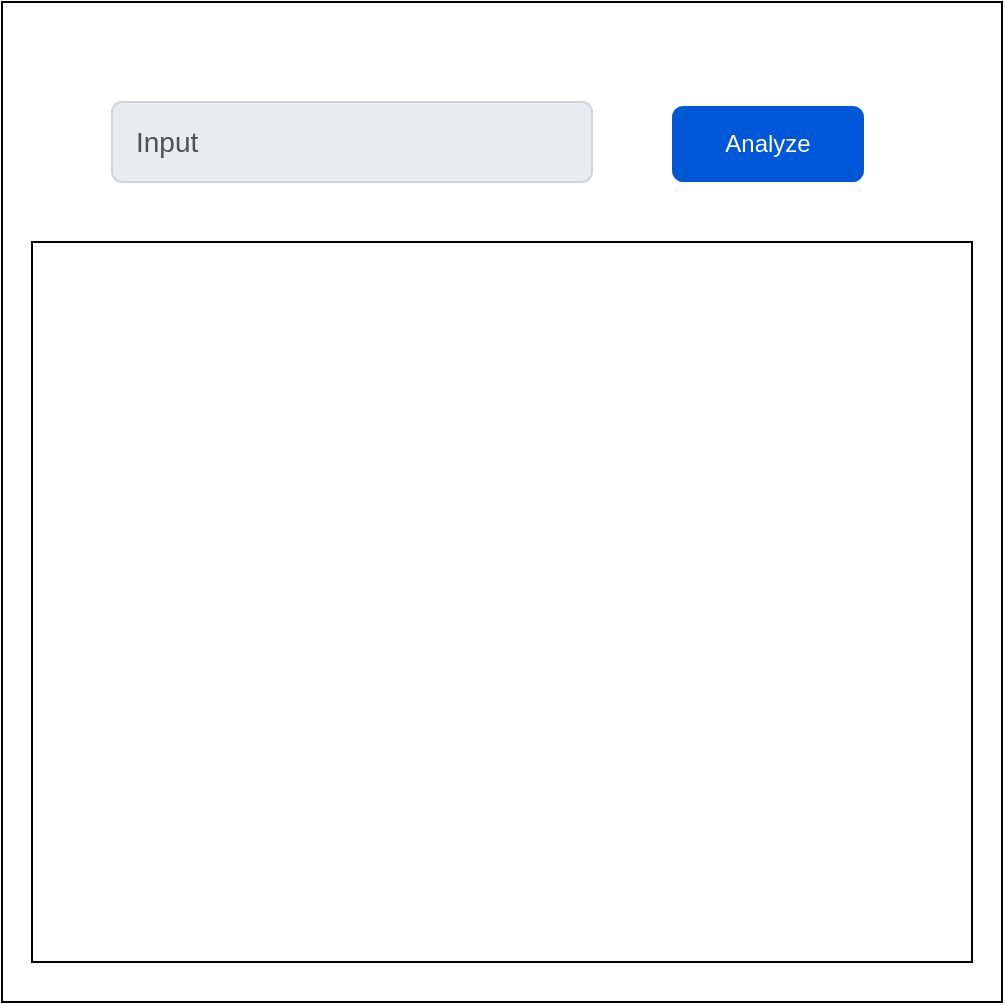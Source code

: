 <mxfile version="27.1.1">
  <diagram name="Page-1" id="MoIeKUgOLPPLCXclIBPo">
    <mxGraphModel dx="1665" dy="751" grid="1" gridSize="10" guides="1" tooltips="1" connect="1" arrows="1" fold="1" page="1" pageScale="1" pageWidth="850" pageHeight="1100" math="0" shadow="0">
      <root>
        <mxCell id="0" />
        <mxCell id="1" parent="0" />
        <mxCell id="cGIybsgIibxSpS73DnJ3-1" value="" style="rounded=0;whiteSpace=wrap;html=1;" parent="1" vertex="1">
          <mxGeometry x="175" y="120" width="500" height="500" as="geometry" />
        </mxCell>
        <mxCell id="Oo1EbremjdxvIjh_2R_P-1" value="Input" style="html=1;shadow=0;dashed=0;shape=mxgraph.bootstrap.rrect;rSize=5;strokeColor=#CED4DA;strokeWidth=1;fillColor=#E9ECEF;fontColor=#505050;whiteSpace=wrap;align=left;verticalAlign=middle;spacingLeft=10;fontSize=14;" vertex="1" parent="1">
          <mxGeometry x="230" y="170" width="240" height="40" as="geometry" />
        </mxCell>
        <mxCell id="Oo1EbremjdxvIjh_2R_P-3" value="Analyze" style="rounded=1;fillColor=#0057D8;strokeColor=none;html=1;whiteSpace=wrap;fontColor=#ffffff;align=center;verticalAlign=middle;fontStyle=0;fontSize=12;sketch=0;" vertex="1" parent="1">
          <mxGeometry x="510" y="172" width="96" height="38" as="geometry" />
        </mxCell>
        <mxCell id="Oo1EbremjdxvIjh_2R_P-4" value="" style="rounded=0;whiteSpace=wrap;html=1;" vertex="1" parent="1">
          <mxGeometry x="190" y="240" width="470" height="360" as="geometry" />
        </mxCell>
      </root>
    </mxGraphModel>
  </diagram>
</mxfile>

